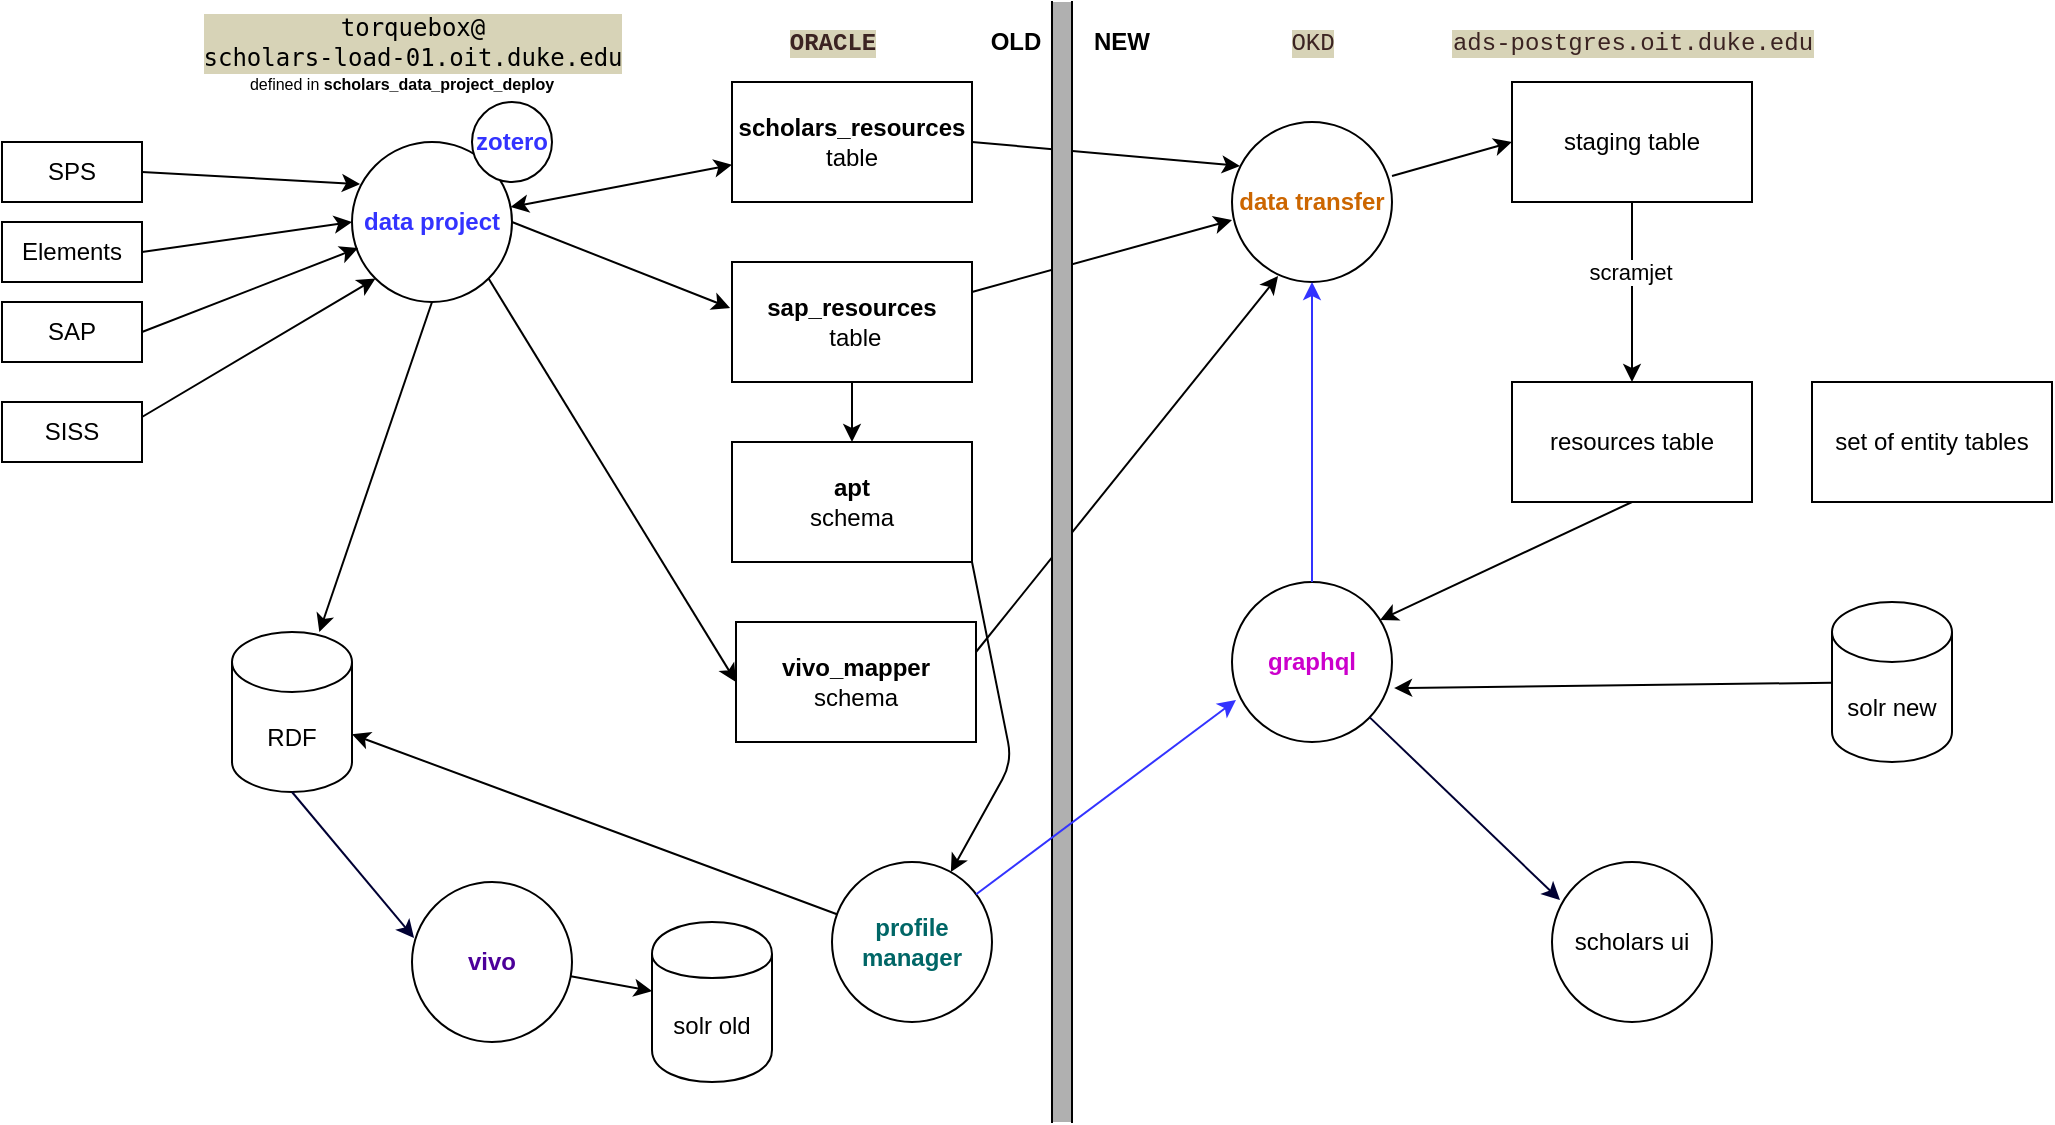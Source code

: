 <mxfile>
    <diagram id="K8PrEMQ4XOwa1ksSN--1" name="Page-1">
        <mxGraphModel dx="2504" dy="1393" grid="1" gridSize="10" guides="1" tooltips="1" connect="1" arrows="1" fold="1" page="1" pageScale="1" pageWidth="1100" pageHeight="850" background="none" math="0" shadow="0">
            <root>
                <mxCell id="0"/>
                <mxCell id="1" parent="0"/>
                <mxCell id="2" value="&lt;b&gt;&lt;font color=&quot;#cc6600&quot;&gt;data transfer&lt;/font&gt;&lt;/b&gt;" style="ellipse;whiteSpace=wrap;html=1;aspect=fixed;" parent="1" vertex="1">
                    <mxGeometry x="-447" y="220" width="80" height="80" as="geometry"/>
                </mxCell>
                <mxCell id="3" value="&lt;b&gt;scholars_resources&lt;/b&gt; table&lt;br&gt;" style="rounded=0;whiteSpace=wrap;html=1;" parent="1" vertex="1">
                    <mxGeometry x="-697" y="200" width="120" height="60" as="geometry"/>
                </mxCell>
                <mxCell id="4" value="&lt;b&gt;sap_resources&lt;br&gt;&amp;nbsp;&lt;/b&gt;table" style="rounded=0;whiteSpace=wrap;html=1;" parent="1" vertex="1">
                    <mxGeometry x="-697" y="290" width="120" height="60" as="geometry"/>
                </mxCell>
                <mxCell id="5" value="&lt;b&gt;vivo_mapper&lt;/b&gt; schema" style="rounded=0;whiteSpace=wrap;html=1;gradientColor=#ffffff;" parent="1" vertex="1">
                    <mxGeometry x="-695" y="470" width="120" height="60" as="geometry"/>
                </mxCell>
                <mxCell id="6" value="staging table" style="rounded=0;whiteSpace=wrap;html=1;gradientColor=#ffffff;" parent="1" vertex="1">
                    <mxGeometry x="-307" y="200" width="120" height="60" as="geometry"/>
                </mxCell>
                <mxCell id="9" value="&lt;p class=&quot;p1&quot; style=&quot;margin: 0px ; font-stretch: normal ; line-height: normal ; font-family: &amp;#34;courier&amp;#34; ; color: rgb(59 , 35 , 34) ; background-color: rgb(215 , 211 , 183)&quot;&gt;&lt;span class=&quot;s1&quot;&gt;ads-postgres.oit.duke.edu&lt;/span&gt;&lt;/p&gt;" style="text;html=1;align=center;verticalAlign=middle;resizable=0;points=[];autosize=1;strokeColor=none;" parent="1" vertex="1">
                    <mxGeometry x="-347" y="170" width="200" height="20" as="geometry"/>
                </mxCell>
                <mxCell id="10" value="resources table" style="rounded=0;whiteSpace=wrap;html=1;gradientColor=#ffffff;" parent="1" vertex="1">
                    <mxGeometry x="-307" y="350" width="120" height="60" as="geometry"/>
                </mxCell>
                <mxCell id="14" value="&lt;font color=&quot;#3333ff&quot;&gt;&lt;b&gt;data project&lt;/b&gt;&lt;/font&gt;" style="ellipse;whiteSpace=wrap;html=1;aspect=fixed;gradientColor=#ffffff;" parent="1" vertex="1">
                    <mxGeometry x="-887" y="230" width="80" height="80" as="geometry"/>
                </mxCell>
                <mxCell id="24" value="" style="endArrow=classic;html=1;entryX=0.5;entryY=0;entryDx=0;entryDy=0;" parent="1" source="6" target="10" edge="1">
                    <mxGeometry width="50" height="50" relative="1" as="geometry">
                        <mxPoint x="-347" y="310" as="sourcePoint"/>
                        <mxPoint x="-347" y="350" as="targetPoint"/>
                    </mxGeometry>
                </mxCell>
                <mxCell id="25" value="scramjet" style="edgeLabel;html=1;align=center;verticalAlign=middle;resizable=0;points=[];" parent="24" vertex="1" connectable="0">
                    <mxGeometry x="-0.22" y="-1" relative="1" as="geometry">
                        <mxPoint as="offset"/>
                    </mxGeometry>
                </mxCell>
                <mxCell id="26" value="SPS" style="rounded=0;whiteSpace=wrap;html=1;gradientColor=#ffffff;" parent="1" vertex="1">
                    <mxGeometry x="-1062" y="230" width="70" height="30" as="geometry"/>
                </mxCell>
                <mxCell id="27" value="Elements" style="rounded=0;whiteSpace=wrap;html=1;gradientColor=#ffffff;" parent="1" vertex="1">
                    <mxGeometry x="-1062" y="270" width="70" height="30" as="geometry"/>
                </mxCell>
                <mxCell id="28" value="SAP" style="rounded=0;whiteSpace=wrap;html=1;gradientColor=#ffffff;" parent="1" vertex="1">
                    <mxGeometry x="-1062" y="310" width="70" height="30" as="geometry"/>
                </mxCell>
                <mxCell id="29" value="SISS" style="rounded=0;whiteSpace=wrap;html=1;gradientColor=#ffffff;" parent="1" vertex="1">
                    <mxGeometry x="-1062" y="360" width="70" height="30" as="geometry"/>
                </mxCell>
                <mxCell id="32" value="&lt;font color=&quot;#cc00cc&quot;&gt;&lt;b&gt;graphql&lt;/b&gt;&lt;/font&gt;" style="ellipse;whiteSpace=wrap;html=1;aspect=fixed;gradientColor=#ffffff;" parent="1" vertex="1">
                    <mxGeometry x="-447" y="450" width="80" height="80" as="geometry"/>
                </mxCell>
                <mxCell id="33" value="&lt;font color=&quot;#006666&quot;&gt;&lt;b&gt;profile&lt;br&gt;manager&lt;/b&gt;&lt;/font&gt;" style="ellipse;whiteSpace=wrap;html=1;aspect=fixed;gradientColor=#ffffff;" parent="1" vertex="1">
                    <mxGeometry x="-647" y="590" width="80" height="80" as="geometry"/>
                </mxCell>
                <mxCell id="34" value="scholars ui" style="ellipse;whiteSpace=wrap;html=1;aspect=fixed;gradientColor=#ffffff;" parent="1" vertex="1">
                    <mxGeometry x="-287" y="590" width="80" height="80" as="geometry"/>
                </mxCell>
                <mxCell id="36" value="" style="endArrow=classic;html=1;exitX=1;exitY=0.25;exitDx=0;exitDy=0;entryX=0;entryY=1;entryDx=0;entryDy=0;" parent="1" source="29" target="14" edge="1">
                    <mxGeometry width="50" height="50" relative="1" as="geometry">
                        <mxPoint x="-567" y="360" as="sourcePoint"/>
                        <mxPoint x="-517" y="310" as="targetPoint"/>
                    </mxGeometry>
                </mxCell>
                <mxCell id="37" value="" style="endArrow=classic;html=1;exitX=1;exitY=0.5;exitDx=0;exitDy=0;entryX=0.038;entryY=0.663;entryDx=0;entryDy=0;entryPerimeter=0;" parent="1" source="28" target="14" edge="1">
                    <mxGeometry width="50" height="50" relative="1" as="geometry">
                        <mxPoint x="-567" y="360" as="sourcePoint"/>
                        <mxPoint x="-517" y="310" as="targetPoint"/>
                    </mxGeometry>
                </mxCell>
                <mxCell id="38" value="" style="endArrow=classic;html=1;exitX=1;exitY=0.5;exitDx=0;exitDy=0;entryX=0;entryY=0.5;entryDx=0;entryDy=0;" parent="1" source="27" target="14" edge="1">
                    <mxGeometry width="50" height="50" relative="1" as="geometry">
                        <mxPoint x="-567" y="360" as="sourcePoint"/>
                        <mxPoint x="-517" y="310" as="targetPoint"/>
                    </mxGeometry>
                </mxCell>
                <mxCell id="40" value="" style="endArrow=classic;html=1;exitX=1;exitY=0.5;exitDx=0;exitDy=0;entryX=0.05;entryY=0.263;entryDx=0;entryDy=0;entryPerimeter=0;" parent="1" source="26" target="14" edge="1">
                    <mxGeometry width="50" height="50" relative="1" as="geometry">
                        <mxPoint x="-567" y="360" as="sourcePoint"/>
                        <mxPoint x="-517" y="310" as="targetPoint"/>
                    </mxGeometry>
                </mxCell>
                <mxCell id="41" value="" style="endArrow=classic;html=1;startArrow=classic;startFill=1;" parent="1" source="14" target="3" edge="1">
                    <mxGeometry width="50" height="50" relative="1" as="geometry">
                        <mxPoint x="-567" y="360" as="sourcePoint"/>
                        <mxPoint x="-517" y="310" as="targetPoint"/>
                    </mxGeometry>
                </mxCell>
                <mxCell id="42" value="" style="endArrow=classic;html=1;exitX=1;exitY=0.5;exitDx=0;exitDy=0;entryX=-0.008;entryY=0.383;entryDx=0;entryDy=0;entryPerimeter=0;" parent="1" source="14" target="4" edge="1">
                    <mxGeometry width="50" height="50" relative="1" as="geometry">
                        <mxPoint x="-567" y="360" as="sourcePoint"/>
                        <mxPoint x="-517" y="310" as="targetPoint"/>
                    </mxGeometry>
                </mxCell>
                <mxCell id="43" value="" style="endArrow=classic;html=1;exitX=1;exitY=1;exitDx=0;exitDy=0;entryX=0;entryY=0.5;entryDx=0;entryDy=0;" parent="1" source="14" target="5" edge="1">
                    <mxGeometry width="50" height="50" relative="1" as="geometry">
                        <mxPoint x="-567" y="360" as="sourcePoint"/>
                        <mxPoint x="-517" y="310" as="targetPoint"/>
                    </mxGeometry>
                </mxCell>
                <mxCell id="46" value="&lt;p class=&quot;p1&quot; style=&quot;margin: 0px ; font-stretch: normal ; line-height: normal ; font-family: &amp;#34;courier&amp;#34; ; color: rgb(59 , 35 , 34) ; background-color: rgb(215 , 211 , 183)&quot;&gt;&lt;span class=&quot;s1&quot;&gt;&lt;b&gt;ORACLE&lt;/b&gt;&lt;/span&gt;&lt;/p&gt;" style="text;html=1;align=center;verticalAlign=middle;resizable=0;points=[];autosize=1;strokeColor=none;" parent="1" vertex="1">
                    <mxGeometry x="-677" y="170" width="60" height="20" as="geometry"/>
                </mxCell>
                <mxCell id="47" value="&lt;p class=&quot;p1&quot; style=&quot;margin: 0px ; font-stretch: normal ; line-height: normal ; font-family: &amp;#34;courier&amp;#34; ; color: rgb(59 , 35 , 34) ; background-color: rgb(215 , 211 , 183)&quot;&gt;&lt;span class=&quot;s1&quot;&gt;OKD&lt;/span&gt;&lt;/p&gt;" style="text;html=1;align=center;verticalAlign=middle;resizable=0;points=[];autosize=1;strokeColor=none;" parent="1" vertex="1">
                    <mxGeometry x="-427" y="170" width="40" height="20" as="geometry"/>
                </mxCell>
                <mxCell id="48" value="" style="endArrow=classic;html=1;entryX=0.05;entryY=0.275;entryDx=0;entryDy=0;entryPerimeter=0;exitX=1;exitY=0.5;exitDx=0;exitDy=0;" parent="1" source="3" target="2" edge="1">
                    <mxGeometry width="50" height="50" relative="1" as="geometry">
                        <mxPoint x="-627" y="370" as="sourcePoint"/>
                        <mxPoint x="-577" y="320" as="targetPoint"/>
                    </mxGeometry>
                </mxCell>
                <mxCell id="49" value="" style="endArrow=classic;html=1;entryX=0;entryY=0.613;entryDx=0;entryDy=0;entryPerimeter=0;exitX=1;exitY=0.25;exitDx=0;exitDy=0;" parent="1" source="4" target="2" edge="1">
                    <mxGeometry width="50" height="50" relative="1" as="geometry">
                        <mxPoint x="-627" y="370" as="sourcePoint"/>
                        <mxPoint x="-577" y="320" as="targetPoint"/>
                    </mxGeometry>
                </mxCell>
                <mxCell id="51" value="" style="endArrow=classic;html=1;exitX=1;exitY=0.25;exitDx=0;exitDy=0;entryX=0.288;entryY=0.963;entryDx=0;entryDy=0;entryPerimeter=0;" parent="1" source="5" target="2" edge="1">
                    <mxGeometry width="50" height="50" relative="1" as="geometry">
                        <mxPoint x="-627" y="370" as="sourcePoint"/>
                        <mxPoint x="-447" y="290" as="targetPoint"/>
                    </mxGeometry>
                </mxCell>
                <mxCell id="52" value="" style="endArrow=classic;html=1;entryX=0;entryY=0.5;entryDx=0;entryDy=0;exitX=1;exitY=0.338;exitDx=0;exitDy=0;exitPerimeter=0;" parent="1" source="2" target="6" edge="1">
                    <mxGeometry width="50" height="50" relative="1" as="geometry">
                        <mxPoint x="-627" y="370" as="sourcePoint"/>
                        <mxPoint x="-577" y="320" as="targetPoint"/>
                    </mxGeometry>
                </mxCell>
                <mxCell id="53" value="" style="endArrow=classic;html=1;entryX=0.925;entryY=0.238;entryDx=0;entryDy=0;exitX=0.5;exitY=1;exitDx=0;exitDy=0;entryPerimeter=0;" parent="1" source="10" target="32" edge="1">
                    <mxGeometry width="50" height="50" relative="1" as="geometry">
                        <mxPoint x="-627" y="370" as="sourcePoint"/>
                        <mxPoint x="-577" y="320" as="targetPoint"/>
                    </mxGeometry>
                </mxCell>
                <mxCell id="54" value="" style="endArrow=classic;html=1;entryX=0.05;entryY=0.238;entryDx=0;entryDy=0;strokeColor=#000033;entryPerimeter=0;" parent="1" source="32" target="34" edge="1">
                    <mxGeometry width="50" height="50" relative="1" as="geometry">
                        <mxPoint x="-627" y="370" as="sourcePoint"/>
                        <mxPoint x="-577" y="320" as="targetPoint"/>
                    </mxGeometry>
                </mxCell>
                <mxCell id="59" value="&lt;p class=&quot;p1&quot; style=&quot;margin: 0px ; font-stretch: normal ; line-height: normal ; font-family: &amp;#34;courier&amp;#34; ; background-color: rgb(215 , 211 , 183)&quot;&gt;&lt;code&gt;&lt;font color=&quot;#000000&quot;&gt;torquebox@&lt;/font&gt;&lt;/code&gt;&lt;/p&gt;&lt;p class=&quot;p1&quot; style=&quot;margin: 0px ; font-stretch: normal ; line-height: normal ; font-family: &amp;#34;courier&amp;#34; ; background-color: rgb(215 , 211 , 183)&quot;&gt;&lt;code&gt;&lt;font color=&quot;#000000&quot;&gt;scholars-load-01.oit.duke.edu&lt;/font&gt;&lt;/code&gt;&lt;br&gt;&lt;/p&gt;" style="text;html=1;align=center;verticalAlign=middle;resizable=0;points=[];autosize=1;strokeColor=none;" parent="1" vertex="1">
                    <mxGeometry x="-967" y="165" width="220" height="30" as="geometry"/>
                </mxCell>
                <mxCell id="60" value="RDF" style="shape=cylinder3;whiteSpace=wrap;html=1;boundedLbl=1;backgroundOutline=1;size=15;" parent="1" vertex="1">
                    <mxGeometry x="-947" y="475" width="60" height="80" as="geometry"/>
                </mxCell>
                <mxCell id="61" value="" style="endArrow=classic;html=1;" parent="1" target="60" edge="1">
                    <mxGeometry width="50" height="50" relative="1" as="geometry">
                        <mxPoint x="-847" y="310" as="sourcePoint"/>
                        <mxPoint x="-727" y="390" as="targetPoint"/>
                    </mxGeometry>
                </mxCell>
                <mxCell id="64" value="&lt;b&gt;apt&lt;br&gt;&lt;/b&gt;schema" style="rounded=0;whiteSpace=wrap;html=1;" parent="1" vertex="1">
                    <mxGeometry x="-697" y="380" width="120" height="60" as="geometry"/>
                </mxCell>
                <mxCell id="65" value="" style="endArrow=classic;html=1;" parent="1" source="33" target="60" edge="1">
                    <mxGeometry width="50" height="50" relative="1" as="geometry">
                        <mxPoint x="-659" y="366" as="sourcePoint"/>
                        <mxPoint x="-827" y="550" as="targetPoint"/>
                    </mxGeometry>
                </mxCell>
                <mxCell id="66" value="" style="endArrow=classic;html=1;exitX=1;exitY=1;exitDx=0;exitDy=0;" parent="1" source="64" target="33" edge="1">
                    <mxGeometry width="50" height="50" relative="1" as="geometry">
                        <mxPoint x="-777" y="460" as="sourcePoint"/>
                        <mxPoint x="-647" y="380" as="targetPoint"/>
                        <Array as="points">
                            <mxPoint x="-557" y="540"/>
                        </Array>
                    </mxGeometry>
                </mxCell>
                <mxCell id="67" value="solr new" style="shape=cylinder3;whiteSpace=wrap;html=1;boundedLbl=1;backgroundOutline=1;size=15;" parent="1" vertex="1">
                    <mxGeometry x="-147" y="460" width="60" height="80" as="geometry"/>
                </mxCell>
                <mxCell id="68" value="solr old" style="shape=cylinder;whiteSpace=wrap;html=1;boundedLbl=1;backgroundOutline=1;" parent="1" vertex="1">
                    <mxGeometry x="-737" y="620" width="60" height="80" as="geometry"/>
                </mxCell>
                <mxCell id="69" value="" style="endArrow=classic;html=1;entryX=1.013;entryY=0.663;entryDx=0;entryDy=0;entryPerimeter=0;" parent="1" source="67" target="32" edge="1">
                    <mxGeometry width="50" height="50" relative="1" as="geometry">
                        <mxPoint x="-627" y="690" as="sourcePoint"/>
                        <mxPoint x="-207" y="500" as="targetPoint"/>
                    </mxGeometry>
                </mxCell>
                <mxCell id="70" value="&lt;font color=&quot;#4c0099&quot;&gt;&lt;b&gt;vivo&lt;/b&gt;&lt;/font&gt;" style="ellipse;whiteSpace=wrap;html=1;aspect=fixed;gradientColor=#ffffff;" parent="1" vertex="1">
                    <mxGeometry x="-857" y="600" width="80" height="80" as="geometry"/>
                </mxCell>
                <mxCell id="71" value="" style="endArrow=classic;html=1;" parent="1" source="70" target="68" edge="1">
                    <mxGeometry width="50" height="50" relative="1" as="geometry">
                        <mxPoint x="-817" y="500" as="sourcePoint"/>
                        <mxPoint x="-767" y="450" as="targetPoint"/>
                    </mxGeometry>
                </mxCell>
                <mxCell id="72" value="" style="endArrow=classic;html=1;entryX=0.013;entryY=0.35;entryDx=0;entryDy=0;entryPerimeter=0;exitX=0.5;exitY=1;exitDx=0;exitDy=0;exitPerimeter=0;strokeColor=#000033;" parent="1" source="60" target="70" edge="1">
                    <mxGeometry width="50" height="50" relative="1" as="geometry">
                        <mxPoint x="-887" y="710" as="sourcePoint"/>
                        <mxPoint x="-837" y="660" as="targetPoint"/>
                    </mxGeometry>
                </mxCell>
                <mxCell id="73" value="set of entity tables" style="rounded=0;whiteSpace=wrap;html=1;gradientColor=#ffffff;" parent="1" vertex="1">
                    <mxGeometry x="-157" y="350" width="120" height="60" as="geometry"/>
                </mxCell>
                <mxCell id="74" value="" style="endArrow=classic;html=1;entryX=0.5;entryY=0;entryDx=0;entryDy=0;exitX=0.5;exitY=1;exitDx=0;exitDy=0;" parent="1" source="4" target="64" edge="1">
                    <mxGeometry width="50" height="50" relative="1" as="geometry">
                        <mxPoint x="-997" y="490" as="sourcePoint"/>
                        <mxPoint x="-947" y="440" as="targetPoint"/>
                    </mxGeometry>
                </mxCell>
                <mxCell id="75" value="&lt;font style=&quot;font-size: 8px&quot;&gt;defined in&amp;nbsp;&lt;b style=&quot;text-align: left&quot;&gt;scholars_data_project_deploy&lt;/b&gt;&lt;/font&gt;" style="text;html=1;strokeColor=none;fillColor=none;align=center;verticalAlign=middle;whiteSpace=wrap;rounded=0;" parent="1" vertex="1">
                    <mxGeometry x="-997" y="190" width="270" height="20" as="geometry"/>
                </mxCell>
                <mxCell id="79" value="" style="shape=partialRectangle;whiteSpace=wrap;html=1;top=0;bottom=0;fillColor=#B0B0B0;" parent="1" vertex="1">
                    <mxGeometry x="-537" y="160" width="10" height="560" as="geometry"/>
                </mxCell>
                <mxCell id="80" value="&lt;b&gt;NEW&lt;/b&gt;" style="text;html=1;strokeColor=none;fillColor=none;align=center;verticalAlign=middle;whiteSpace=wrap;rounded=0;" parent="1" vertex="1">
                    <mxGeometry x="-522" y="170" width="40" height="20" as="geometry"/>
                </mxCell>
                <mxCell id="81" value="&lt;b&gt;OLD&lt;/b&gt;" style="text;html=1;strokeColor=none;fillColor=none;align=center;verticalAlign=middle;whiteSpace=wrap;rounded=0;" parent="1" vertex="1">
                    <mxGeometry x="-575" y="170" width="40" height="20" as="geometry"/>
                </mxCell>
                <mxCell id="83" value="&lt;font color=&quot;#3333ff&quot;&gt;&lt;b&gt;zotero&lt;/b&gt;&lt;/font&gt;" style="ellipse;whiteSpace=wrap;html=1;aspect=fixed;gradientColor=#ffffff;" parent="1" vertex="1">
                    <mxGeometry x="-827" y="210" width="40" height="40" as="geometry"/>
                </mxCell>
                <mxCell id="YRHdPbE3GdyIWTKSZanQ-83" value="" style="endArrow=classic;html=1;entryX=0.025;entryY=0.738;entryDx=0;entryDy=0;strokeColor=#3333FF;entryPerimeter=0;" parent="1" source="33" target="32" edge="1">
                    <mxGeometry width="50" height="50" relative="1" as="geometry">
                        <mxPoint x="-368.14" y="527.696" as="sourcePoint"/>
                        <mxPoint x="-273" y="619.04" as="targetPoint"/>
                    </mxGeometry>
                </mxCell>
                <mxCell id="YRHdPbE3GdyIWTKSZanQ-84" value="" style="endArrow=classic;html=1;entryX=0.5;entryY=1;entryDx=0;entryDy=0;strokeColor=#3333FF;" parent="1" source="32" target="2" edge="1">
                    <mxGeometry width="50" height="50" relative="1" as="geometry">
                        <mxPoint x="-564.858" y="616.191" as="sourcePoint"/>
                        <mxPoint x="-435" y="519.04" as="targetPoint"/>
                    </mxGeometry>
                </mxCell>
            </root>
        </mxGraphModel>
    </diagram>
</mxfile>